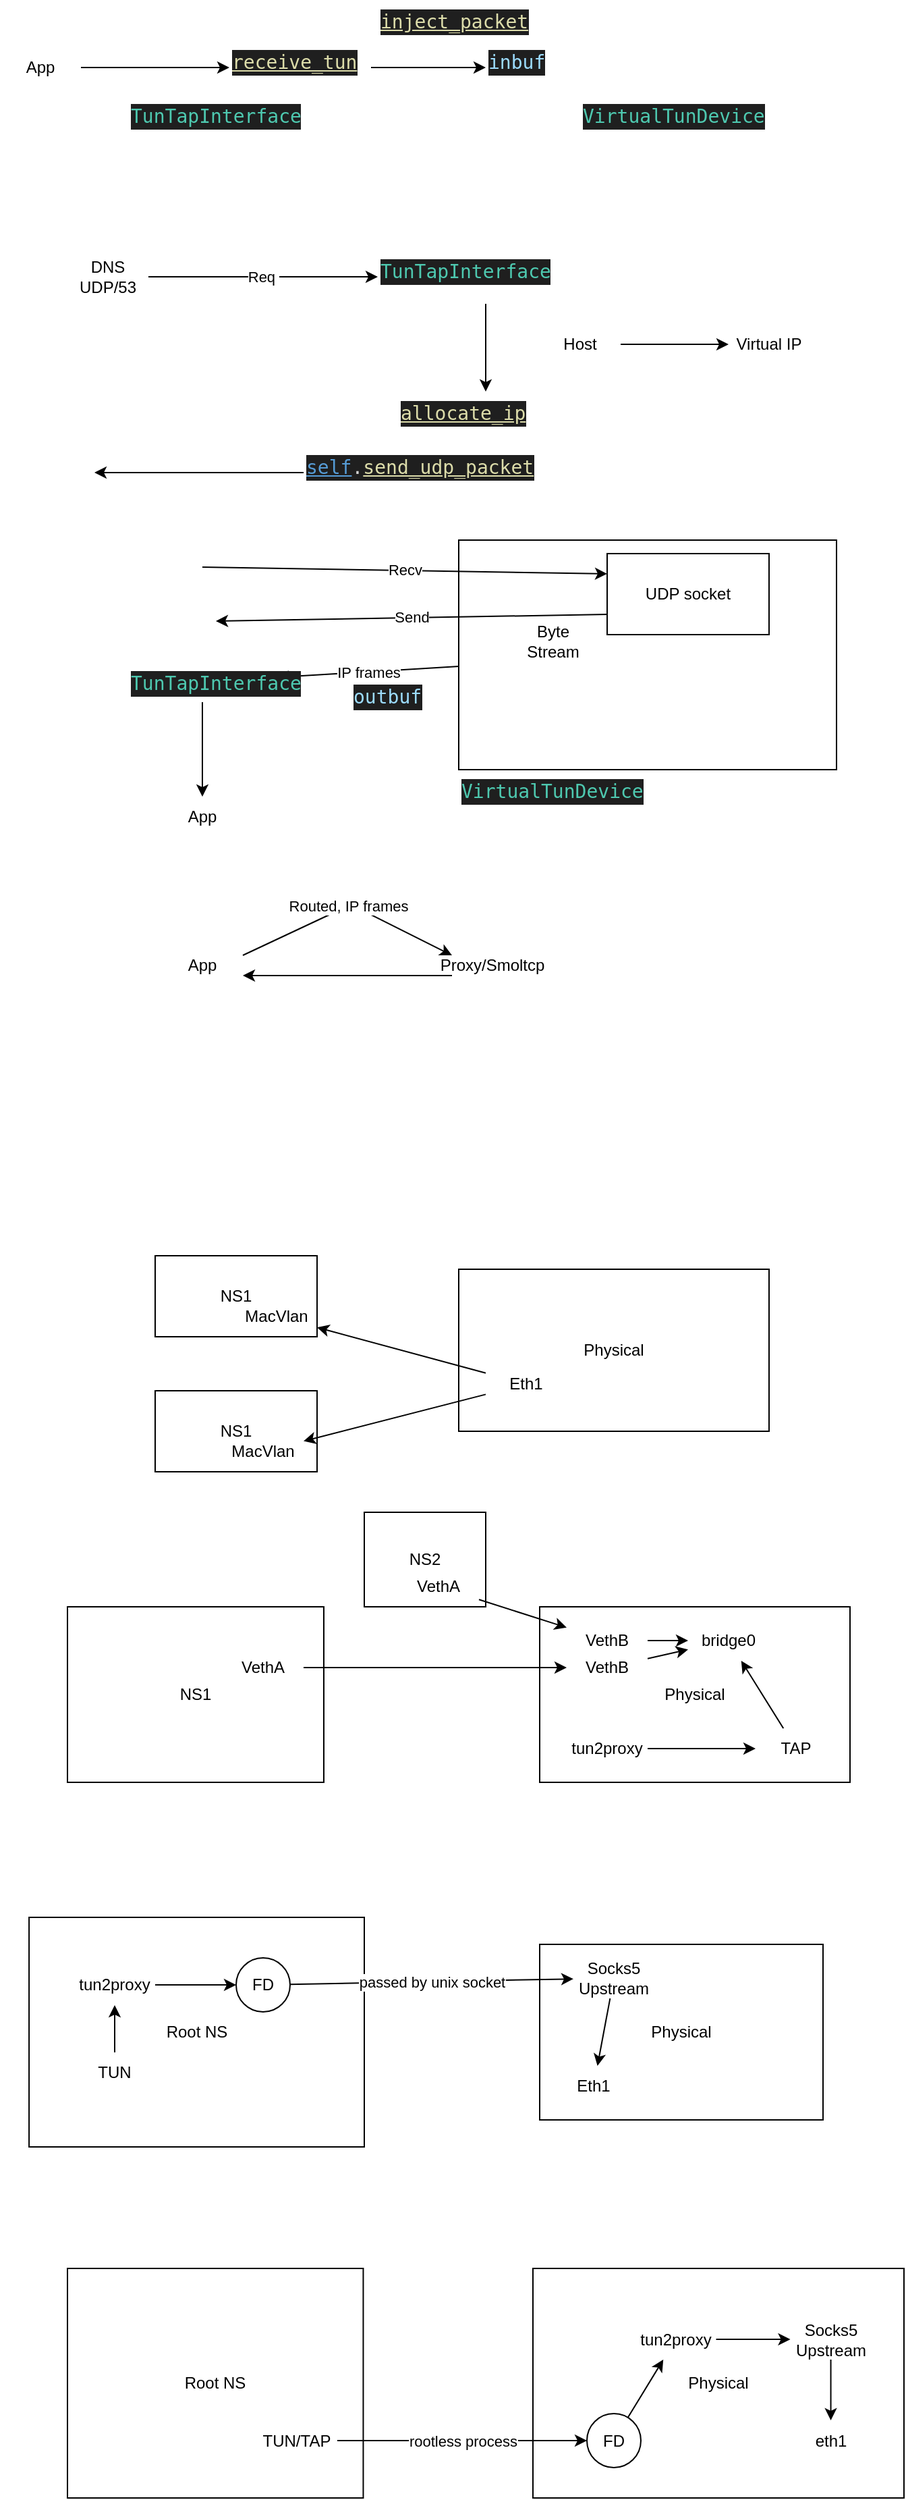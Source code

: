 <mxfile>
    <diagram id="OpvAS66D4kKqVgiTCake" name="Page-1">
        <mxGraphModel dx="1820" dy="1124" grid="1" gridSize="10" guides="1" tooltips="1" connect="1" arrows="1" fold="1" page="1" pageScale="1" pageWidth="850" pageHeight="1100" math="0" shadow="0">
            <root>
                <mxCell id="0"/>
                <mxCell id="1" parent="0"/>
                <mxCell id="46" value="NS1" style="rounded=0;whiteSpace=wrap;html=1;" vertex="1" parent="1">
                    <mxGeometry x="205" y="1180" width="120" height="60" as="geometry"/>
                </mxCell>
                <mxCell id="47" value="NS1" style="rounded=0;whiteSpace=wrap;html=1;" vertex="1" parent="1">
                    <mxGeometry x="205" y="1280" width="120" height="60" as="geometry"/>
                </mxCell>
                <mxCell id="2" value="&lt;div style=&quot;color: rgb(204, 204, 204); background-color: rgb(31, 31, 31); font-family: &amp;quot;Droid Sans Mono&amp;quot;, &amp;quot;monospace&amp;quot;, monospace; font-weight: normal; font-size: 14px; line-height: 19px;&quot;&gt;&lt;div&gt;&lt;span style=&quot;color: #4ec9b0;&quot;&gt;VirtualTunDevice&lt;/span&gt;&lt;/div&gt;&lt;/div&gt;" style="text;whiteSpace=wrap;html=1;" parent="1" vertex="1">
                    <mxGeometry x="520" y="320" width="170" height="40" as="geometry"/>
                </mxCell>
                <mxCell id="3" value="&lt;div style=&quot;color: rgb(204, 204, 204); background-color: rgb(31, 31, 31); font-family: &amp;quot;Droid Sans Mono&amp;quot;, &amp;quot;monospace&amp;quot;, monospace; font-weight: normal; font-size: 14px; line-height: 19px;&quot;&gt;&lt;div&gt;&lt;span style=&quot;color: #9cdcfe;&quot;&gt;inbuf&lt;/span&gt;&lt;/div&gt;&lt;/div&gt;" style="text;whiteSpace=wrap;html=1;" parent="1" vertex="1">
                    <mxGeometry x="450" y="280" width="80" height="40" as="geometry"/>
                </mxCell>
                <mxCell id="4" value="&lt;div style=&quot;color: rgb(204, 204, 204); background-color: rgb(31, 31, 31); font-family: &amp;quot;Droid Sans Mono&amp;quot;, &amp;quot;monospace&amp;quot;, monospace; font-weight: normal; font-size: 14px; line-height: 19px;&quot;&gt;&lt;div&gt;&lt;span style=&quot;color: #9cdcfe;&quot;&gt;outbuf&lt;/span&gt;&lt;/div&gt;&lt;/div&gt;" style="text;whiteSpace=wrap;html=1;" parent="1" vertex="1">
                    <mxGeometry x="350" y="750" width="80" height="30" as="geometry"/>
                </mxCell>
                <mxCell id="5" value="&lt;div style=&quot;color: rgb(204, 204, 204); background-color: rgb(31, 31, 31); font-family: &amp;quot;Droid Sans Mono&amp;quot;, &amp;quot;monospace&amp;quot;, monospace; font-weight: normal; font-size: 14px; line-height: 19px;&quot;&gt;&lt;div&gt;&lt;span style=&quot;color: #4ec9b0;&quot;&gt;TunTapInterface&lt;/span&gt;&lt;/div&gt;&lt;/div&gt;" style="text;whiteSpace=wrap;html=1;" parent="1" vertex="1">
                    <mxGeometry x="185" y="320" width="160" height="40" as="geometry"/>
                </mxCell>
                <mxCell id="7" style="edgeStyle=none;html=1;" parent="1" source="6" target="3" edge="1">
                    <mxGeometry relative="1" as="geometry"/>
                </mxCell>
                <mxCell id="6" value="&lt;div style=&quot;color: rgb(204, 204, 204); background-color: rgb(31, 31, 31); font-family: &amp;quot;Droid Sans Mono&amp;quot;, &amp;quot;monospace&amp;quot;, monospace; font-weight: normal; font-size: 14px; line-height: 19px;&quot;&gt;&lt;div&gt;&lt;span style=&quot;color: #dcdcaa;text-decoration: underline;&quot;&gt;receive_tun&lt;/span&gt;&lt;/div&gt;&lt;/div&gt;" style="text;whiteSpace=wrap;html=1;" parent="1" vertex="1">
                    <mxGeometry x="260" y="280" width="105" height="40" as="geometry"/>
                </mxCell>
                <mxCell id="8" value="&lt;div style=&quot;color: rgb(204, 204, 204); background-color: rgb(31, 31, 31); font-family: &amp;quot;Droid Sans Mono&amp;quot;, &amp;quot;monospace&amp;quot;, monospace; font-weight: normal; font-size: 14px; line-height: 19px;&quot;&gt;&lt;div&gt;&lt;span style=&quot;color: #dcdcaa;text-decoration: underline;&quot;&gt;inject_packet&lt;/span&gt;&lt;/div&gt;&lt;/div&gt;" style="text;whiteSpace=wrap;html=1;" parent="1" vertex="1">
                    <mxGeometry x="370" y="250" width="140" height="40" as="geometry"/>
                </mxCell>
                <mxCell id="10" style="edgeStyle=none;html=1;" parent="1" source="9" target="6" edge="1">
                    <mxGeometry relative="1" as="geometry"/>
                </mxCell>
                <mxCell id="9" value="App" style="text;html=1;strokeColor=none;fillColor=none;align=center;verticalAlign=middle;whiteSpace=wrap;rounded=0;" parent="1" vertex="1">
                    <mxGeometry x="90" y="285" width="60" height="30" as="geometry"/>
                </mxCell>
                <mxCell id="12" value="Req&amp;nbsp;" style="edgeStyle=none;html=1;" parent="1" source="11" target="13" edge="1">
                    <mxGeometry relative="1" as="geometry">
                        <mxPoint x="380" y="455" as="targetPoint"/>
                    </mxGeometry>
                </mxCell>
                <mxCell id="11" value="DNS UDP/53" style="text;html=1;strokeColor=none;fillColor=none;align=center;verticalAlign=middle;whiteSpace=wrap;rounded=0;" parent="1" vertex="1">
                    <mxGeometry x="140" y="440" width="60" height="30" as="geometry"/>
                </mxCell>
                <mxCell id="15" style="edgeStyle=none;html=1;" parent="1" source="13" target="14" edge="1">
                    <mxGeometry relative="1" as="geometry"/>
                </mxCell>
                <mxCell id="13" value="&lt;div style=&quot;color: rgb(204, 204, 204); background-color: rgb(31, 31, 31); font-family: &amp;quot;Droid Sans Mono&amp;quot;, &amp;quot;monospace&amp;quot;, monospace; font-weight: normal; font-size: 14px; line-height: 19px;&quot;&gt;&lt;div&gt;&lt;span style=&quot;color: #4ec9b0;&quot;&gt;TunTapInterface&lt;/span&gt;&lt;/div&gt;&lt;/div&gt;" style="text;whiteSpace=wrap;html=1;" parent="1" vertex="1">
                    <mxGeometry x="370" y="435" width="160" height="40" as="geometry"/>
                </mxCell>
                <mxCell id="14" value="&lt;div style=&quot;color: rgb(204, 204, 204); background-color: rgb(31, 31, 31); font-family: &amp;quot;Droid Sans Mono&amp;quot;, &amp;quot;monospace&amp;quot;, monospace; font-weight: normal; font-size: 14px; line-height: 19px;&quot;&gt;&lt;div&gt;&lt;span style=&quot;color: #dcdcaa;text-decoration: underline;&quot;&gt;allocate_ip&lt;/span&gt;&lt;/div&gt;&lt;/div&gt;" style="text;whiteSpace=wrap;html=1;" parent="1" vertex="1">
                    <mxGeometry x="385" y="540" width="130" height="40" as="geometry"/>
                </mxCell>
                <mxCell id="19" value="" style="edgeStyle=none;html=1;" parent="1" source="16" target="18" edge="1">
                    <mxGeometry relative="1" as="geometry"/>
                </mxCell>
                <mxCell id="16" value="Host" style="text;html=1;strokeColor=none;fillColor=none;align=center;verticalAlign=middle;whiteSpace=wrap;rounded=0;" parent="1" vertex="1">
                    <mxGeometry x="490" y="490" width="60" height="30" as="geometry"/>
                </mxCell>
                <mxCell id="18" value="Virtual IP" style="text;html=1;strokeColor=none;fillColor=none;align=center;verticalAlign=middle;whiteSpace=wrap;rounded=0;" parent="1" vertex="1">
                    <mxGeometry x="630" y="490" width="60" height="30" as="geometry"/>
                </mxCell>
                <mxCell id="22" style="edgeStyle=none;html=1;" parent="1" source="21" edge="1">
                    <mxGeometry relative="1" as="geometry">
                        <mxPoint x="160" y="600" as="targetPoint"/>
                    </mxGeometry>
                </mxCell>
                <mxCell id="21" value="&lt;div style=&quot;color: rgb(204, 204, 204); background-color: rgb(31, 31, 31); font-family: &amp;quot;Droid Sans Mono&amp;quot;, &amp;quot;monospace&amp;quot;, monospace; font-weight: normal; font-size: 14px; line-height: 19px;&quot;&gt;&lt;div&gt;&lt;span style=&quot;color: #569cd6;text-decoration: underline;&quot;&gt;self&lt;/span&gt;&lt;span style=&quot;color: #d4d4d4;&quot;&gt;.&lt;/span&gt;&lt;span style=&quot;color: #dcdcaa;text-decoration: underline;&quot;&gt;send_udp_packet&lt;/span&gt;&lt;/div&gt;&lt;/div&gt;" style="text;whiteSpace=wrap;html=1;" parent="1" vertex="1">
                    <mxGeometry x="315" y="580" width="200" height="40" as="geometry"/>
                </mxCell>
                <mxCell id="28" value="IP frames" style="edgeStyle=none;html=1;" parent="1" source="23" target="29" edge="1">
                    <mxGeometry relative="1" as="geometry">
                        <mxPoint x="230" y="850" as="targetPoint"/>
                    </mxGeometry>
                </mxCell>
                <mxCell id="23" value="" style="rounded=0;whiteSpace=wrap;html=1;" parent="1" vertex="1">
                    <mxGeometry x="430" y="650" width="280" height="170" as="geometry"/>
                </mxCell>
                <mxCell id="27" value="Send" style="edgeStyle=none;html=1;exitX=0;exitY=0.75;exitDx=0;exitDy=0;" parent="1" source="24" edge="1">
                    <mxGeometry relative="1" as="geometry">
                        <mxPoint x="250" y="710" as="targetPoint"/>
                    </mxGeometry>
                </mxCell>
                <mxCell id="24" value="UDP socket" style="rounded=0;whiteSpace=wrap;html=1;" parent="1" vertex="1">
                    <mxGeometry x="540" y="660" width="120" height="60" as="geometry"/>
                </mxCell>
                <mxCell id="25" value="&lt;div style=&quot;color: rgb(204, 204, 204); background-color: rgb(31, 31, 31); font-family: &amp;quot;Droid Sans Mono&amp;quot;, &amp;quot;monospace&amp;quot;, monospace; font-weight: normal; font-size: 14px; line-height: 19px;&quot;&gt;&lt;div&gt;&lt;span style=&quot;color: #4ec9b0;&quot;&gt;VirtualTunDevice&lt;/span&gt;&lt;/div&gt;&lt;/div&gt;" style="text;whiteSpace=wrap;html=1;" parent="1" vertex="1">
                    <mxGeometry x="430" y="820" width="170" height="40" as="geometry"/>
                </mxCell>
                <mxCell id="26" value="Recv" style="endArrow=classic;html=1;entryX=0;entryY=0.25;entryDx=0;entryDy=0;" parent="1" target="24" edge="1">
                    <mxGeometry width="50" height="50" relative="1" as="geometry">
                        <mxPoint x="240" y="670" as="sourcePoint"/>
                        <mxPoint x="340" y="660" as="targetPoint"/>
                    </mxGeometry>
                </mxCell>
                <mxCell id="31" style="edgeStyle=none;html=1;" parent="1" source="29" target="30" edge="1">
                    <mxGeometry relative="1" as="geometry"/>
                </mxCell>
                <mxCell id="29" value="&lt;div style=&quot;color: rgb(204, 204, 204); background-color: rgb(31, 31, 31); font-family: &amp;quot;Droid Sans Mono&amp;quot;, &amp;quot;monospace&amp;quot;, monospace; font-weight: normal; font-size: 14px; line-height: 19px;&quot;&gt;&lt;div&gt;&lt;span style=&quot;color: #4ec9b0;&quot;&gt;TunTapInterface&lt;/span&gt;&lt;/div&gt;&lt;/div&gt;" style="text;whiteSpace=wrap;html=1;" parent="1" vertex="1">
                    <mxGeometry x="185" y="740" width="110" height="30" as="geometry"/>
                </mxCell>
                <mxCell id="30" value="App" style="text;html=1;strokeColor=none;fillColor=none;align=center;verticalAlign=middle;whiteSpace=wrap;rounded=0;" parent="1" vertex="1">
                    <mxGeometry x="210" y="840" width="60" height="30" as="geometry"/>
                </mxCell>
                <mxCell id="40" value="Routed, IP frames" style="edgeStyle=none;html=1;exitX=1;exitY=0.25;exitDx=0;exitDy=0;entryX=0;entryY=0.25;entryDx=0;entryDy=0;" parent="1" source="32" target="33" edge="1">
                    <mxGeometry relative="1" as="geometry">
                        <Array as="points">
                            <mxPoint x="350" y="920"/>
                        </Array>
                    </mxGeometry>
                </mxCell>
                <mxCell id="32" value="App" style="text;html=1;strokeColor=none;fillColor=none;align=center;verticalAlign=middle;whiteSpace=wrap;rounded=0;" parent="1" vertex="1">
                    <mxGeometry x="210" y="950" width="60" height="30" as="geometry"/>
                </mxCell>
                <mxCell id="41" style="edgeStyle=none;html=1;exitX=0;exitY=0.75;exitDx=0;exitDy=0;entryX=1;entryY=0.75;entryDx=0;entryDy=0;" parent="1" source="33" target="32" edge="1">
                    <mxGeometry relative="1" as="geometry"/>
                </mxCell>
                <mxCell id="33" value="Proxy/Smoltcp" style="text;html=1;strokeColor=none;fillColor=none;align=center;verticalAlign=middle;whiteSpace=wrap;rounded=0;" parent="1" vertex="1">
                    <mxGeometry x="425" y="950" width="60" height="30" as="geometry"/>
                </mxCell>
                <mxCell id="42" value="Byte Stream" style="text;html=1;strokeColor=none;fillColor=none;align=center;verticalAlign=middle;whiteSpace=wrap;rounded=0;" parent="1" vertex="1">
                    <mxGeometry x="470" y="710" width="60" height="30" as="geometry"/>
                </mxCell>
                <mxCell id="44" value="Physical" style="rounded=0;whiteSpace=wrap;html=1;" vertex="1" parent="1">
                    <mxGeometry x="430" y="1190" width="230" height="120" as="geometry"/>
                </mxCell>
                <mxCell id="50" style="edgeStyle=none;html=1;" edge="1" parent="1" source="45" target="49">
                    <mxGeometry relative="1" as="geometry"/>
                </mxCell>
                <mxCell id="52" style="edgeStyle=none;html=1;" edge="1" parent="1" source="45" target="51">
                    <mxGeometry relative="1" as="geometry"/>
                </mxCell>
                <mxCell id="45" value="Eth1" style="text;html=1;strokeColor=none;fillColor=none;align=center;verticalAlign=middle;whiteSpace=wrap;rounded=0;" vertex="1" parent="1">
                    <mxGeometry x="450" y="1260" width="60" height="30" as="geometry"/>
                </mxCell>
                <mxCell id="51" value="MacVlan" style="text;html=1;strokeColor=none;fillColor=none;align=center;verticalAlign=middle;whiteSpace=wrap;rounded=0;" vertex="1" parent="1">
                    <mxGeometry x="265" y="1210" width="60" height="30" as="geometry"/>
                </mxCell>
                <mxCell id="49" value="MacVlan" style="text;html=1;strokeColor=none;fillColor=none;align=center;verticalAlign=middle;whiteSpace=wrap;rounded=0;" vertex="1" parent="1">
                    <mxGeometry x="255" y="1310" width="60" height="30" as="geometry"/>
                </mxCell>
                <mxCell id="53" value="Physical" style="rounded=0;whiteSpace=wrap;html=1;" vertex="1" parent="1">
                    <mxGeometry x="490" y="1440" width="230" height="130" as="geometry"/>
                </mxCell>
                <mxCell id="66" style="edgeStyle=none;html=1;" edge="1" parent="1" source="54" target="57">
                    <mxGeometry relative="1" as="geometry"/>
                </mxCell>
                <mxCell id="54" value="TAP" style="text;html=1;strokeColor=none;fillColor=none;align=center;verticalAlign=middle;whiteSpace=wrap;rounded=0;" vertex="1" parent="1">
                    <mxGeometry x="650" y="1530" width="60" height="30" as="geometry"/>
                </mxCell>
                <mxCell id="55" value="NS1" style="rounded=0;whiteSpace=wrap;html=1;" vertex="1" parent="1">
                    <mxGeometry x="140" y="1440" width="190" height="130" as="geometry"/>
                </mxCell>
                <mxCell id="57" value="bridge0" style="text;html=1;strokeColor=none;fillColor=none;align=center;verticalAlign=middle;whiteSpace=wrap;rounded=0;" vertex="1" parent="1">
                    <mxGeometry x="600" y="1450" width="60" height="30" as="geometry"/>
                </mxCell>
                <mxCell id="67" style="edgeStyle=none;html=1;" edge="1" parent="1" source="63" target="64">
                    <mxGeometry relative="1" as="geometry"/>
                </mxCell>
                <mxCell id="63" value="VethA" style="text;html=1;strokeColor=none;fillColor=none;align=center;verticalAlign=middle;whiteSpace=wrap;rounded=0;" vertex="1" parent="1">
                    <mxGeometry x="255" y="1470" width="60" height="30" as="geometry"/>
                </mxCell>
                <mxCell id="65" style="edgeStyle=none;html=1;" edge="1" parent="1" source="64" target="57">
                    <mxGeometry relative="1" as="geometry"/>
                </mxCell>
                <mxCell id="64" value="VethB" style="text;html=1;strokeColor=none;fillColor=none;align=center;verticalAlign=middle;whiteSpace=wrap;rounded=0;" vertex="1" parent="1">
                    <mxGeometry x="510" y="1470" width="60" height="30" as="geometry"/>
                </mxCell>
                <mxCell id="68" value="NS2" style="rounded=0;whiteSpace=wrap;html=1;" vertex="1" parent="1">
                    <mxGeometry x="360" y="1370" width="90" height="70" as="geometry"/>
                </mxCell>
                <mxCell id="72" style="edgeStyle=none;html=1;" edge="1" parent="1" source="69" target="70">
                    <mxGeometry relative="1" as="geometry"/>
                </mxCell>
                <mxCell id="69" value="VethA" style="text;html=1;strokeColor=none;fillColor=none;align=center;verticalAlign=middle;whiteSpace=wrap;rounded=0;" vertex="1" parent="1">
                    <mxGeometry x="385" y="1410" width="60" height="30" as="geometry"/>
                </mxCell>
                <mxCell id="71" style="edgeStyle=none;html=1;" edge="1" parent="1" source="70" target="57">
                    <mxGeometry relative="1" as="geometry"/>
                </mxCell>
                <mxCell id="70" value="VethB" style="text;html=1;strokeColor=none;fillColor=none;align=center;verticalAlign=middle;whiteSpace=wrap;rounded=0;" vertex="1" parent="1">
                    <mxGeometry x="510" y="1450" width="60" height="30" as="geometry"/>
                </mxCell>
                <mxCell id="74" value="Root NS" style="rounded=0;whiteSpace=wrap;html=1;" vertex="1" parent="1">
                    <mxGeometry x="111.54" y="1670" width="248.46" height="170" as="geometry"/>
                </mxCell>
                <mxCell id="75" value="Physical" style="rounded=0;whiteSpace=wrap;html=1;" vertex="1" parent="1">
                    <mxGeometry x="490" y="1690" width="210" height="130" as="geometry"/>
                </mxCell>
                <mxCell id="76" value="Eth1" style="text;html=1;strokeColor=none;fillColor=none;align=center;verticalAlign=middle;whiteSpace=wrap;rounded=0;" vertex="1" parent="1">
                    <mxGeometry x="500" y="1780" width="60" height="30" as="geometry"/>
                </mxCell>
                <mxCell id="88" style="edgeStyle=none;html=1;" edge="1" parent="1" source="77" target="76">
                    <mxGeometry relative="1" as="geometry"/>
                </mxCell>
                <mxCell id="77" value="Socks5 Upstream" style="text;html=1;strokeColor=none;fillColor=none;align=center;verticalAlign=middle;whiteSpace=wrap;rounded=0;" vertex="1" parent="1">
                    <mxGeometry x="515" y="1700" width="60" height="30" as="geometry"/>
                </mxCell>
                <mxCell id="80" value="passed by unix socket" style="edgeStyle=none;html=1;" edge="1" parent="1" source="79" target="77">
                    <mxGeometry relative="1" as="geometry"/>
                </mxCell>
                <mxCell id="79" value="FD" style="ellipse;whiteSpace=wrap;html=1;aspect=fixed;" vertex="1" parent="1">
                    <mxGeometry x="265" y="1700" width="40" height="40" as="geometry"/>
                </mxCell>
                <mxCell id="82" style="edgeStyle=none;html=1;" edge="1" parent="1" source="81" target="79">
                    <mxGeometry relative="1" as="geometry"/>
                </mxCell>
                <mxCell id="81" value="tun2proxy" style="text;html=1;strokeColor=none;fillColor=none;align=center;verticalAlign=middle;whiteSpace=wrap;rounded=0;" vertex="1" parent="1">
                    <mxGeometry x="145" y="1705" width="60" height="30" as="geometry"/>
                </mxCell>
                <mxCell id="84" style="edgeStyle=none;html=1;" edge="1" parent="1" source="83" target="81">
                    <mxGeometry relative="1" as="geometry"/>
                </mxCell>
                <mxCell id="83" value="TUN" style="text;html=1;strokeColor=none;fillColor=none;align=center;verticalAlign=middle;whiteSpace=wrap;rounded=0;" vertex="1" parent="1">
                    <mxGeometry x="145" y="1770" width="60" height="30" as="geometry"/>
                </mxCell>
                <mxCell id="86" style="edgeStyle=none;html=1;" edge="1" parent="1" source="85" target="54">
                    <mxGeometry relative="1" as="geometry"/>
                </mxCell>
                <mxCell id="85" value="tun2proxy" style="text;html=1;strokeColor=none;fillColor=none;align=center;verticalAlign=middle;whiteSpace=wrap;rounded=0;" vertex="1" parent="1">
                    <mxGeometry x="510" y="1530" width="60" height="30" as="geometry"/>
                </mxCell>
                <mxCell id="89" value="Root NS" style="rounded=0;whiteSpace=wrap;html=1;" vertex="1" parent="1">
                    <mxGeometry x="140" y="1930" width="219.23" height="170" as="geometry"/>
                </mxCell>
                <mxCell id="90" value="Physical" style="rounded=0;whiteSpace=wrap;html=1;" vertex="1" parent="1">
                    <mxGeometry x="485" y="1930" width="275" height="170" as="geometry"/>
                </mxCell>
                <mxCell id="91" value="eth1" style="text;html=1;strokeColor=none;fillColor=none;align=center;verticalAlign=middle;whiteSpace=wrap;rounded=0;" vertex="1" parent="1">
                    <mxGeometry x="675.77" y="2042.5" width="60" height="30" as="geometry"/>
                </mxCell>
                <mxCell id="92" style="edgeStyle=none;html=1;" edge="1" parent="1" source="93" target="91">
                    <mxGeometry relative="1" as="geometry"/>
                </mxCell>
                <mxCell id="93" value="Socks5 Upstream" style="text;html=1;strokeColor=none;fillColor=none;align=center;verticalAlign=middle;whiteSpace=wrap;rounded=0;" vertex="1" parent="1">
                    <mxGeometry x="675.77" y="1967.5" width="60" height="30" as="geometry"/>
                </mxCell>
                <mxCell id="103" style="edgeStyle=none;html=1;" edge="1" parent="1" source="97" target="93">
                    <mxGeometry relative="1" as="geometry"/>
                </mxCell>
                <mxCell id="97" value="tun2proxy" style="text;html=1;strokeColor=none;fillColor=none;align=center;verticalAlign=middle;whiteSpace=wrap;rounded=0;" vertex="1" parent="1">
                    <mxGeometry x="560.77" y="1967.5" width="60" height="30" as="geometry"/>
                </mxCell>
                <mxCell id="105" value="rootless process" style="edgeStyle=none;html=1;" edge="1" parent="1" source="99" target="104">
                    <mxGeometry relative="1" as="geometry"/>
                </mxCell>
                <mxCell id="99" value="TUN/TAP" style="text;html=1;strokeColor=none;fillColor=none;align=center;verticalAlign=middle;whiteSpace=wrap;rounded=0;" vertex="1" parent="1">
                    <mxGeometry x="280" y="2042.5" width="60" height="30" as="geometry"/>
                </mxCell>
                <mxCell id="106" style="edgeStyle=none;html=1;" edge="1" parent="1" source="104" target="97">
                    <mxGeometry relative="1" as="geometry"/>
                </mxCell>
                <mxCell id="104" value="FD" style="ellipse;whiteSpace=wrap;html=1;aspect=fixed;" vertex="1" parent="1">
                    <mxGeometry x="525" y="2037.5" width="40" height="40" as="geometry"/>
                </mxCell>
            </root>
        </mxGraphModel>
    </diagram>
</mxfile>
